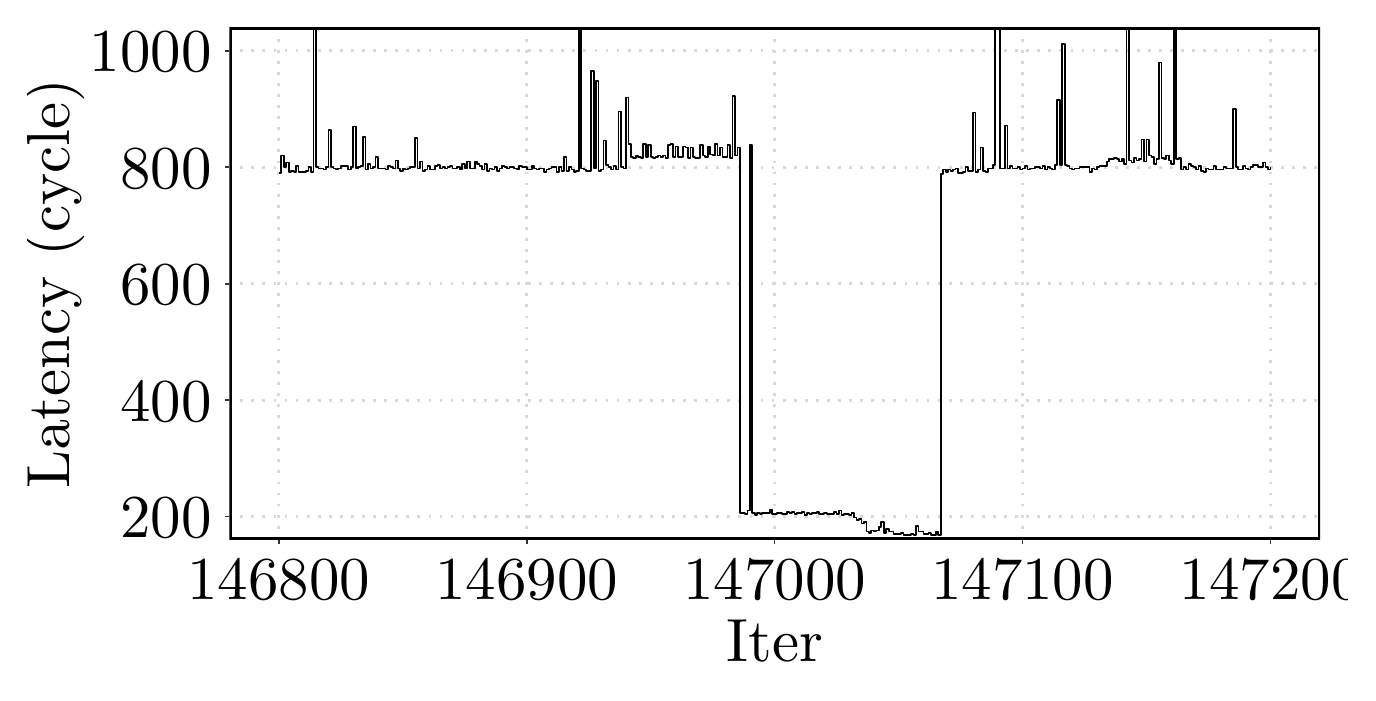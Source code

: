 % Created by tikzDevice version 0.12.3.1 on 2022-10-13 03:32:19
% !TEX encoding = UTF-8 Unicode
\begin{tikzpicture}[x=1pt,y=1pt]
\definecolor{fillColor}{RGB}{255,255,255}
\path[use as bounding box,fill=fillColor,fill opacity=0.00] (0,0) rectangle (476.98,233.29);
\begin{scope}
\path[clip] (  0.00,  0.00) rectangle (476.98,233.29);
\definecolor{drawColor}{RGB}{255,255,255}
\definecolor{fillColor}{RGB}{255,255,255}

\path[draw=drawColor,line width= 0.6pt,line join=round,line cap=round,fill=fillColor] (  0.00,  0.00) rectangle (476.98,233.29);
\end{scope}
\begin{scope}
\path[clip] ( 72.84, 48.28) rectangle (466.98,233.29);
\definecolor{fillColor}{RGB}{255,255,255}

\path[fill=fillColor] ( 72.84, 48.28) rectangle (466.98,233.29);
\definecolor{drawColor}{gray}{0.85}

\path[draw=drawColor,line width= 1.1pt,dash pattern=on 1pt off 3pt ,line join=round] ( 72.84, 56.69) --
	(466.98, 56.69);

\path[draw=drawColor,line width= 1.1pt,dash pattern=on 1pt off 3pt ,line join=round] ( 72.84, 98.74) --
	(466.98, 98.74);

\path[draw=drawColor,line width= 1.1pt,dash pattern=on 1pt off 3pt ,line join=round] ( 72.84,140.78) --
	(466.98,140.78);

\path[draw=drawColor,line width= 1.1pt,dash pattern=on 1pt off 3pt ,line join=round] ( 72.84,182.83) --
	(466.98,182.83);

\path[draw=drawColor,line width= 1.1pt,dash pattern=on 1pt off 3pt ,line join=round] ( 72.84,224.88) --
	(466.98,224.88);

\path[draw=drawColor,line width= 1.1pt,dash pattern=on 1pt off 3pt ,line join=round] ( 90.76, 48.28) --
	( 90.76,233.29);

\path[draw=drawColor,line width= 1.1pt,dash pattern=on 1pt off 3pt ,line join=round] (180.33, 48.28) --
	(180.33,233.29);

\path[draw=drawColor,line width= 1.1pt,dash pattern=on 1pt off 3pt ,line join=round] (269.91, 48.28) --
	(269.91,233.29);

\path[draw=drawColor,line width= 1.1pt,dash pattern=on 1pt off 3pt ,line join=round] (359.49, 48.28) --
	(359.49,233.29);

\path[draw=drawColor,line width= 1.1pt,dash pattern=on 1pt off 3pt ,line join=round] (449.07, 48.28) --
	(449.07,233.29);
\definecolor{drawColor}{RGB}{0,0,0}

\path[draw=drawColor,line width= 0.6pt,line join=round] ( 90.76,180.73) --
	( 91.65,180.73) --
	( 91.65,187.04) --
	( 92.55,187.04) --
	( 92.55,182.83) --
	( 93.44,182.83) --
	( 93.44,184.51) --
	( 94.34,184.51) --
	( 94.34,181.15) --
	( 95.23,181.15) --
	( 95.23,181.57) --
	( 96.13,181.57) --
	( 96.13,181.15) --
	( 97.03,181.15) --
	( 97.03,183.25) --
	( 97.92,183.25) --
	( 97.92,181.15) --
	( 98.82,181.15) --
	( 98.82,181.15) --
	( 99.71,181.15) --
	( 99.71,181.15) --
	(100.61,181.15) --
	(100.61,181.57) --
	(101.51,181.57) --
	(101.51,182.83) --
	(102.40,182.83) --
	(102.40,181.15) --
	(103.30,181.15) --
	(103.30,235.81) --
	(104.19,235.81) --
	(104.19,182.83) --
	(105.09,182.83) --
	(105.09,182.41) --
	(105.98,182.41) --
	(105.98,182.41) --
	(106.88,182.41) --
	(106.88,181.99) --
	(107.78,181.99) --
	(107.78,182.83) --
	(108.67,182.83) --
	(108.67,196.29) --
	(109.57,196.29) --
	(109.57,182.83) --
	(110.46,182.83) --
	(110.46,182.41) --
	(111.36,182.41) --
	(111.36,181.99) --
	(112.25,181.99) --
	(112.25,182.41) --
	(113.15,182.41) --
	(113.15,183.25) --
	(114.05,183.25) --
	(114.05,183.25) --
	(114.94,183.25) --
	(114.94,183.25) --
	(115.84,183.25) --
	(115.84,181.99) --
	(116.73,181.99) --
	(116.73,182.83) --
	(117.63,182.83) --
	(117.63,197.55) --
	(118.52,197.55) --
	(118.52,182.41) --
	(119.42,182.41) --
	(119.42,182.83) --
	(120.32,182.83) --
	(120.32,183.25) --
	(121.21,183.25) --
	(121.21,193.76) --
	(122.11,193.76) --
	(122.11,181.99) --
	(123.00,181.99) --
	(123.00,184.09) --
	(123.90,184.09) --
	(123.90,182.41) --
	(124.80,182.41) --
	(124.80,182.83) --
	(125.69,182.83) --
	(125.69,186.62) --
	(126.59,186.62) --
	(126.59,182.41) --
	(127.48,182.41) --
	(127.48,182.41) --
	(128.38,182.41) --
	(128.38,182.41) --
	(129.27,182.41) --
	(129.27,181.99) --
	(130.17,181.99) --
	(130.17,183.25) --
	(131.07,183.25) --
	(131.07,182.83) --
	(131.96,182.83) --
	(131.96,182.41) --
	(132.86,182.41) --
	(132.86,185.35) --
	(133.75,185.35) --
	(133.75,182.41) --
	(134.65,182.41) --
	(134.65,181.57) --
	(135.54,181.57) --
	(135.54,182.41) --
	(136.44,182.41) --
	(136.44,181.99) --
	(137.34,181.99) --
	(137.34,182.41) --
	(138.23,182.41) --
	(138.23,182.83) --
	(139.13,182.83) --
	(139.13,182.83) --
	(140.02,182.83) --
	(140.02,193.34) --
	(140.92,193.34) --
	(140.92,182.41) --
	(141.82,182.41) --
	(141.82,184.93) --
	(142.71,184.93) --
	(142.71,181.57) --
	(143.61,181.57) --
	(143.61,181.99) --
	(144.50,181.99) --
	(144.50,183.25) --
	(145.40,183.25) --
	(145.40,181.99) --
	(146.29,181.99) --
	(146.29,181.99) --
	(147.19,181.99) --
	(147.19,183.25) --
	(148.09,183.25) --
	(148.09,183.67) --
	(148.98,183.67) --
	(148.98,182.41) --
	(149.88,182.41) --
	(149.88,182.83) --
	(150.77,182.83) --
	(150.77,182.41) --
	(151.67,182.41) --
	(151.67,182.83) --
	(152.56,182.83) --
	(152.56,183.25) --
	(153.46,183.25) --
	(153.46,182.41) --
	(154.36,182.41) --
	(154.36,182.41) --
	(155.25,182.41) --
	(155.25,182.83) --
	(156.15,182.83) --
	(156.15,181.99) --
	(157.04,181.99) --
	(157.04,184.09) --
	(157.94,184.09) --
	(157.94,182.41) --
	(158.83,182.41) --
	(158.83,184.93) --
	(159.73,184.93) --
	(159.73,182.41) --
	(160.63,182.41) --
	(160.63,182.41) --
	(161.52,182.41) --
	(161.52,184.93) --
	(162.42,184.93) --
	(162.42,184.09) --
	(163.31,184.09) --
	(163.31,183.25) --
	(164.21,183.25) --
	(164.21,181.99) --
	(165.11,181.99) --
	(165.11,184.09) --
	(166.00,184.09) --
	(166.00,181.57) --
	(166.90,181.57) --
	(166.90,182.41) --
	(167.79,182.41) --
	(167.79,181.99) --
	(168.69,181.99) --
	(168.69,182.83) --
	(169.58,182.83) --
	(169.58,181.57) --
	(170.48,181.57) --
	(170.48,182.41) --
	(171.38,182.41) --
	(171.38,183.25) --
	(172.27,183.25) --
	(172.27,182.83) --
	(173.17,182.83) --
	(173.17,182.41) --
	(174.06,182.41) --
	(174.06,182.83) --
	(174.96,182.83) --
	(174.96,182.83) --
	(175.85,182.83) --
	(175.85,182.41) --
	(176.75,182.41) --
	(176.75,181.99) --
	(177.65,181.99) --
	(177.65,183.25) --
	(178.54,183.25) --
	(178.54,182.83) --
	(179.44,182.83) --
	(179.44,182.83) --
	(180.33,182.83) --
	(180.33,181.99) --
	(181.23,181.99) --
	(181.23,181.99) --
	(182.13,181.99) --
	(182.13,183.25) --
	(183.02,183.25) --
	(183.02,182.41) --
	(183.92,182.41) --
	(183.92,181.99) --
	(184.81,181.99) --
	(184.81,182.41) --
	(185.71,182.41) --
	(185.71,182.41) --
	(186.60,182.41) --
	(186.60,181.15) --
	(187.50,181.15) --
	(187.50,181.99) --
	(188.40,181.99) --
	(188.40,182.41) --
	(189.29,182.41) --
	(189.29,182.83) --
	(190.19,182.83) --
	(190.19,182.83) --
	(191.08,182.83) --
	(191.08,181.15) --
	(191.98,181.15) --
	(191.98,182.83) --
	(192.87,182.83) --
	(192.87,181.57) --
	(193.77,181.57) --
	(193.77,186.62) --
	(194.67,186.62) --
	(194.67,181.57) --
	(195.56,181.57) --
	(195.56,182.83) --
	(196.46,182.83) --
	(196.46,181.99) --
	(197.35,181.99) --
	(197.35,181.15) --
	(198.25,181.15) --
	(198.25,181.57) --
	(199.14,181.57) --
	(199.14,235.81) --
	(200.04,235.81) --
	(200.04,182.41) --
	(200.94,182.41) --
	(200.94,181.99) --
	(201.83,181.99) --
	(201.83,181.57) --
	(202.73,181.57) --
	(202.73,181.57) --
	(203.62,181.57) --
	(203.62,217.73) --
	(204.52,217.73) --
	(204.52,182.41) --
	(205.42,182.41) --
	(205.42,213.95) --
	(206.31,213.95) --
	(206.31,181.57) --
	(207.21,181.57) --
	(207.21,181.99) --
	(208.10,181.99) --
	(208.10,192.50) --
	(209.00,192.50) --
	(209.00,183.67) --
	(209.89,183.67) --
	(209.89,182.83) --
	(210.79,182.83) --
	(210.79,181.99) --
	(211.69,181.99) --
	(211.69,183.25) --
	(212.58,183.25) --
	(212.58,181.99) --
	(213.48,181.99) --
	(213.48,203.01) --
	(214.37,203.01) --
	(214.37,182.83) --
	(215.27,182.83) --
	(215.27,182.41) --
	(216.16,182.41) --
	(216.16,208.06) --
	(217.06,208.06) --
	(217.06,191.24) --
	(217.96,191.24) --
	(217.96,186.62) --
	(218.85,186.62) --
	(218.85,186.19) --
	(219.75,186.19) --
	(219.75,187.04) --
	(220.64,187.04) --
	(220.64,186.62) --
	(221.54,186.62) --
	(221.54,186.19) --
	(222.44,186.19) --
	(222.44,191.24) --
	(223.33,191.24) --
	(223.33,186.62) --
	(224.23,186.62) --
	(224.23,190.82) --
	(225.12,190.82) --
	(225.12,186.62) --
	(226.02,186.62) --
	(226.02,186.19) --
	(226.91,186.19) --
	(226.91,186.62) --
	(227.81,186.62) --
	(227.81,187.04) --
	(228.71,187.04) --
	(228.71,186.62) --
	(229.60,186.62) --
	(229.60,187.04) --
	(230.50,187.04) --
	(230.50,186.19) --
	(231.39,186.19) --
	(231.39,190.82) --
	(232.29,190.82) --
	(232.29,191.24) --
	(233.18,191.24) --
	(233.18,186.62) --
	(234.08,186.62) --
	(234.08,190.40) --
	(234.98,190.40) --
	(234.98,186.62) --
	(235.87,186.62) --
	(235.87,186.62) --
	(236.77,186.62) --
	(236.77,190.40) --
	(237.66,190.40) --
	(237.66,189.98) --
	(238.56,189.98) --
	(238.56,186.19) --
	(239.45,186.19) --
	(239.45,189.98) --
	(240.35,189.98) --
	(240.35,186.62) --
	(241.25,186.62) --
	(241.25,186.19) --
	(242.14,186.19) --
	(242.14,186.19) --
	(243.04,186.19) --
	(243.04,190.82) --
	(243.93,190.82) --
	(243.93,187.04) --
	(244.83,187.04) --
	(244.83,186.62) --
	(245.73,186.62) --
	(245.73,190.40) --
	(246.62,190.40) --
	(246.62,187.46) --
	(247.52,187.46) --
	(247.52,187.04) --
	(248.41,187.04) --
	(248.41,191.24) --
	(249.31,191.24) --
	(249.31,187.04) --
	(250.20,187.04) --
	(250.20,189.98) --
	(251.10,189.98) --
	(251.10,186.62) --
	(252.00,186.62) --
	(252.00,186.62) --
	(252.89,186.62) --
	(252.89,190.82) --
	(253.79,190.82) --
	(253.79,186.19) --
	(254.68,186.19) --
	(254.68,208.48) --
	(255.58,208.48) --
	(255.58,187.04) --
	(256.47,187.04) --
	(256.47,189.98) --
	(257.37,189.98) --
	(257.37, 57.95) --
	(258.27, 57.95) --
	(258.27, 57.95) --
	(259.16, 57.95) --
	(259.16, 57.53) --
	(260.06, 57.53) --
	(260.06, 58.79) --
	(260.95, 58.79) --
	(260.95,190.82) --
	(261.85,190.82) --
	(261.85, 57.95) --
	(262.74, 57.95) --
	(262.74, 57.11) --
	(263.64, 57.11) --
	(263.64, 57.95) --
	(264.54, 57.95) --
	(264.54, 57.53) --
	(265.43, 57.53) --
	(265.43, 57.95) --
	(266.33, 57.95) --
	(266.33, 57.95) --
	(267.22, 57.95) --
	(267.22, 57.95) --
	(268.12, 57.95) --
	(268.12, 59.21) --
	(269.02, 59.21) --
	(269.02, 57.53) --
	(269.91, 57.53) --
	(269.91, 57.53) --
	(270.81, 57.53) --
	(270.81, 57.95) --
	(271.70, 57.95) --
	(271.70, 57.95) --
	(272.60, 57.95) --
	(272.60, 57.53) --
	(273.49, 57.53) --
	(273.49, 57.53) --
	(274.39, 57.53) --
	(274.39, 58.37) --
	(275.29, 58.37) --
	(275.29, 57.95) --
	(276.18, 57.95) --
	(276.18, 58.37) --
	(277.08, 58.37) --
	(277.08, 57.53) --
	(277.97, 57.53) --
	(277.97, 57.95) --
	(278.87, 57.95) --
	(278.87, 57.95) --
	(279.76, 57.95) --
	(279.76, 58.37) --
	(280.66, 58.37) --
	(280.66, 57.11) --
	(281.56, 57.11) --
	(281.56, 57.95) --
	(282.45, 57.95) --
	(282.45, 57.53) --
	(283.35, 57.53) --
	(283.35, 57.95) --
	(284.24, 57.95) --
	(284.24, 57.95) --
	(285.14, 57.95) --
	(285.14, 58.37) --
	(286.04, 58.37) --
	(286.04, 57.53) --
	(286.93, 57.53) --
	(286.93, 57.53) --
	(287.83, 57.53) --
	(287.83, 57.95) --
	(288.72, 57.95) --
	(288.72, 57.53) --
	(289.62, 57.53) --
	(289.62, 57.53) --
	(290.51, 57.53) --
	(290.51, 57.53) --
	(291.41, 57.53) --
	(291.41, 58.37) --
	(292.31, 58.37) --
	(292.31, 57.53) --
	(293.20, 57.53) --
	(293.20, 58.79) --
	(294.10, 58.79) --
	(294.10, 57.11) --
	(294.99, 57.11) --
	(294.99, 57.53) --
	(295.89, 57.53) --
	(295.89, 57.53) --
	(296.78, 57.53) --
	(296.78, 57.11) --
	(297.68, 57.11) --
	(297.68, 57.95) --
	(298.58, 57.95) --
	(298.58, 56.27) --
	(299.47, 56.27) --
	(299.47, 55.43) --
	(300.37, 55.43) --
	(300.37, 55.85) --
	(301.26, 55.85) --
	(301.26, 54.17) --
	(302.16, 54.17) --
	(302.16, 54.59) --
	(303.05, 54.59) --
	(303.05, 51.22) --
	(303.95, 51.22) --
	(303.95, 50.80) --
	(304.85, 50.80) --
	(304.85, 51.64) --
	(305.74, 51.64) --
	(305.74, 51.22) --
	(306.64, 51.22) --
	(306.64, 51.64) --
	(307.53, 51.64) --
	(307.53, 52.90) --
	(308.43, 52.90) --
	(308.43, 54.59) --
	(309.33, 54.59) --
	(309.33, 50.80) --
	(310.22, 50.80) --
	(310.22, 52.06) --
	(311.12, 52.06) --
	(311.12, 51.22) --
	(312.01, 51.22) --
	(312.01, 51.22) --
	(312.91, 51.22) --
	(312.91, 50.38) --
	(313.80, 50.38) --
	(313.80, 50.38) --
	(314.70, 50.38) --
	(314.70, 50.38) --
	(315.60, 50.38) --
	(315.60, 50.80) --
	(316.49, 50.80) --
	(316.49, 49.96) --
	(317.39, 49.96) --
	(317.39, 49.96) --
	(318.28, 49.96) --
	(318.28, 49.96) --
	(319.18, 49.96) --
	(319.18, 50.38) --
	(320.07, 50.38) --
	(320.07, 49.96) --
	(320.97, 49.96) --
	(320.97, 53.33) --
	(321.87, 53.33) --
	(321.87, 51.22) --
	(322.76, 51.22) --
	(322.76, 51.22) --
	(323.66, 51.22) --
	(323.66, 50.38) --
	(324.55, 50.38) --
	(324.55, 50.38) --
	(325.45, 50.38) --
	(325.45, 50.80) --
	(326.35, 50.80) --
	(326.35, 49.96) --
	(327.24, 49.96) --
	(327.24, 49.96) --
	(328.14, 49.96) --
	(328.14, 51.22) --
	(329.03, 51.22) --
	(329.03, 49.96) --
	(329.93, 49.96) --
	(329.93,180.31) --
	(330.82,180.31) --
	(330.82,181.99) --
	(331.72,181.99) --
	(331.72,181.15) --
	(332.62,181.15) --
	(332.62,181.99) --
	(333.51,181.99) --
	(333.51,181.57) --
	(334.41,181.57) --
	(334.41,181.99) --
	(335.30,181.99) --
	(335.30,182.41) --
	(336.20,182.41) --
	(336.20,180.73) --
	(337.09,180.73) --
	(337.09,180.73) --
	(337.99,180.73) --
	(337.99,181.15) --
	(338.89,181.15) --
	(338.89,182.83) --
	(339.78,182.83) --
	(339.78,181.57) --
	(340.68,181.57) --
	(340.68,181.57) --
	(341.57,181.57) --
	(341.57,202.59) --
	(342.47,202.59) --
	(342.47,181.15) --
	(343.36,181.15) --
	(343.36,181.99) --
	(344.26,181.99) --
	(344.26,189.98) --
	(345.16,189.98) --
	(345.16,181.57) --
	(346.05,181.57) --
	(346.05,181.15) --
	(346.95,181.15) --
	(346.95,182.41) --
	(347.84,182.41) --
	(347.84,182.41) --
	(348.74,182.41) --
	(348.74,183.67) --
	(349.64,183.67) --
	(349.64,289.63) --
	(350.53,289.63) --
	(350.53,261.46) --
	(351.43,261.46) --
	(351.43,182.41) --
	(352.32,182.41) --
	(352.32,182.41) --
	(353.22,182.41) --
	(353.22,197.97) --
	(354.11,197.97) --
	(354.11,182.41) --
	(355.01,182.41) --
	(355.01,183.25) --
	(355.91,183.25) --
	(355.91,182.41) --
	(356.80,182.41) --
	(356.80,182.41) --
	(357.70,182.41) --
	(357.70,182.83) --
	(358.59,182.83) --
	(358.59,181.99) --
	(359.49,181.99) --
	(359.49,182.41) --
	(360.38,182.41) --
	(360.38,183.25) --
	(361.28,183.25) --
	(361.28,181.99) --
	(362.18,181.99) --
	(362.18,182.41) --
	(363.07,182.41) --
	(363.07,182.41) --
	(363.97,182.41) --
	(363.97,182.83) --
	(364.86,182.83) --
	(364.86,182.83) --
	(365.76,182.83) --
	(365.76,182.41) --
	(366.66,182.41) --
	(366.66,183.25) --
	(367.55,183.25) --
	(367.55,181.99) --
	(368.45,181.99) --
	(368.45,182.83) --
	(369.34,182.83) --
	(369.34,182.41) --
	(370.24,182.41) --
	(370.24,181.99) --
	(371.13,181.99) --
	(371.13,183.67) --
	(372.03,183.67) --
	(372.03,207.22) --
	(372.93,207.22) --
	(372.93,183.67) --
	(373.82,183.67) --
	(373.82,227.40) --
	(374.72,227.40) --
	(374.72,183.67) --
	(375.61,183.67) --
	(375.61,183.25) --
	(376.51,183.25) --
	(376.51,182.41) --
	(377.40,182.41) --
	(377.40,181.99) --
	(378.30,181.99) --
	(378.30,182.41) --
	(379.20,182.41) --
	(379.20,182.41) --
	(380.09,182.41) --
	(380.09,182.83) --
	(380.99,182.83) --
	(380.99,182.83) --
	(381.88,182.83) --
	(381.88,182.83) --
	(382.78,182.83) --
	(382.78,182.83) --
	(383.67,182.83) --
	(383.67,181.15) --
	(384.57,181.15) --
	(384.57,182.41) --
	(385.47,182.41) --
	(385.47,181.99) --
	(386.36,181.99) --
	(386.36,182.83) --
	(387.26,182.83) --
	(387.26,183.25) --
	(388.15,183.25) --
	(388.15,183.25) --
	(389.05,183.25) --
	(389.05,183.25) --
	(389.95,183.25) --
	(389.95,184.93) --
	(390.84,184.93) --
	(390.84,185.77) --
	(391.74,185.77) --
	(391.74,185.77) --
	(392.63,185.77) --
	(392.63,186.19) --
	(393.53,186.19) --
	(393.53,185.77) --
	(394.42,185.77) --
	(394.42,184.93) --
	(395.32,184.93) --
	(395.32,185.77) --
	(396.22,185.77) --
	(396.22,184.09) --
	(397.11,184.09) --
	(397.11,342.19) --
	(398.01,342.19) --
	(398.01,185.35) --
	(398.90,185.35) --
	(398.90,184.51) --
	(399.80,184.51) --
	(399.80,186.19) --
	(400.69,186.19) --
	(400.69,185.35) --
	(401.59,185.35) --
	(401.59,185.77) --
	(402.49,185.77) --
	(402.49,192.92) --
	(403.38,192.92) --
	(403.38,184.93) --
	(404.28,184.93) --
	(404.28,192.92) --
	(405.17,192.92) --
	(405.17,187.04) --
	(406.07,187.04) --
	(406.07,186.62) --
	(406.96,186.62) --
	(406.96,184.09) --
	(407.86,184.09) --
	(407.86,185.77) --
	(408.76,185.77) --
	(408.76,220.67) --
	(409.65,220.67) --
	(409.65,186.19) --
	(410.55,186.19) --
	(410.55,185.77) --
	(411.44,185.77) --
	(411.44,187.04) --
	(412.34,187.04) --
	(412.34,185.35) --
	(413.24,185.35) --
	(413.24,184.09) --
	(414.13,184.09) --
	(414.13,287.95) --
	(415.03,287.95) --
	(415.03,185.77) --
	(415.92,185.77) --
	(415.92,186.19) --
	(416.82,186.19) --
	(416.82,181.99) --
	(417.71,181.99) --
	(417.71,182.83) --
	(418.61,182.83) --
	(418.61,181.99) --
	(419.51,181.99) --
	(419.51,184.09) --
	(420.40,184.09) --
	(420.40,183.25) --
	(421.30,183.25) --
	(421.30,182.83) --
	(422.19,182.83) --
	(422.19,181.99) --
	(423.09,181.99) --
	(423.09,183.25) --
	(423.98,183.25) --
	(423.98,181.57) --
	(424.88,181.57) --
	(424.88,181.15) --
	(425.78,181.15) --
	(425.78,182.41) --
	(426.67,182.41) --
	(426.67,181.99) --
	(427.57,181.99) --
	(427.57,181.99) --
	(428.46,181.99) --
	(428.46,183.25) --
	(429.36,183.25) --
	(429.36,181.99) --
	(430.26,181.99) --
	(430.26,181.99) --
	(431.15,181.99) --
	(431.15,181.99) --
	(432.05,181.99) --
	(432.05,182.83) --
	(432.94,182.83) --
	(432.94,182.41) --
	(433.84,182.41) --
	(433.84,182.41) --
	(434.73,182.41) --
	(434.73,182.41) --
	(435.63,182.41) --
	(435.63,203.85) --
	(436.53,203.85) --
	(436.53,182.83) --
	(437.42,182.83) --
	(437.42,181.99) --
	(438.32,181.99) --
	(438.32,181.99) --
	(439.21,181.99) --
	(439.21,183.25) --
	(440.11,183.25) --
	(440.11,182.41) --
	(441.00,182.41) --
	(441.00,181.99) --
	(441.90,181.99) --
	(441.90,182.83) --
	(442.80,182.83) --
	(442.80,183.67) --
	(443.69,183.67) --
	(443.69,183.67) --
	(444.59,183.67) --
	(444.59,182.83) --
	(445.48,182.83) --
	(445.48,182.83) --
	(446.38,182.83) --
	(446.38,184.51) --
	(447.27,184.51) --
	(447.27,182.83) --
	(448.17,182.83) --
	(448.17,181.99) --
	(449.07,181.99) --
	(449.07,182.83);

\path[draw=drawColor,line width= 1.7pt,line join=round,line cap=round] ( 72.84, 48.28) rectangle (466.98,233.29);
\end{scope}
\begin{scope}
\path[clip] (  0.00,  0.00) rectangle (476.98,233.29);
\definecolor{drawColor}{RGB}{0,0,0}

\node[text=drawColor,anchor=base east,inner sep=0pt, outer sep=0pt, scale=  2.20] at ( 66.42, 49.11) {200};

\node[text=drawColor,anchor=base east,inner sep=0pt, outer sep=0pt, scale=  2.20] at ( 66.42, 91.16) {400};

\node[text=drawColor,anchor=base east,inner sep=0pt, outer sep=0pt, scale=  2.20] at ( 66.42,133.21) {600};

\node[text=drawColor,anchor=base east,inner sep=0pt, outer sep=0pt, scale=  2.20] at ( 66.42,175.25) {800};

\node[text=drawColor,anchor=base east,inner sep=0pt, outer sep=0pt, scale=  2.20] at ( 66.42,217.30) {1000};
\end{scope}
\begin{scope}
\path[clip] (  0.00,  0.00) rectangle (476.98,233.29);
\definecolor{drawColor}{gray}{0.20}

\path[draw=drawColor,line width= 0.6pt,line join=round] ( 71.42, 56.69) --
	( 72.84, 56.69);

\path[draw=drawColor,line width= 0.6pt,line join=round] ( 71.42, 98.74) --
	( 72.84, 98.74);

\path[draw=drawColor,line width= 0.6pt,line join=round] ( 71.42,140.78) --
	( 72.84,140.78);

\path[draw=drawColor,line width= 0.6pt,line join=round] ( 71.42,182.83) --
	( 72.84,182.83);

\path[draw=drawColor,line width= 0.6pt,line join=round] ( 71.42,224.88) --
	( 72.84,224.88);
\end{scope}
\begin{scope}
\path[clip] (  0.00,  0.00) rectangle (476.98,233.29);
\definecolor{drawColor}{gray}{0.20}

\path[draw=drawColor,line width= 0.6pt,line join=round] ( 90.76, 46.86) --
	( 90.76, 48.28);

\path[draw=drawColor,line width= 0.6pt,line join=round] (180.33, 46.86) --
	(180.33, 48.28);

\path[draw=drawColor,line width= 0.6pt,line join=round] (269.91, 46.86) --
	(269.91, 48.28);

\path[draw=drawColor,line width= 0.6pt,line join=round] (359.49, 46.86) --
	(359.49, 48.28);

\path[draw=drawColor,line width= 0.6pt,line join=round] (449.07, 46.86) --
	(449.07, 48.28);
\end{scope}
\begin{scope}
\path[clip] (  0.00,  0.00) rectangle (476.98,233.29);
\definecolor{drawColor}{RGB}{0,0,0}

\node[text=drawColor,anchor=base,inner sep=0pt, outer sep=0pt, scale=  2.20] at ( 90.76, 26.71) {146800};

\node[text=drawColor,anchor=base,inner sep=0pt, outer sep=0pt, scale=  2.20] at (180.33, 26.71) {146900};

\node[text=drawColor,anchor=base,inner sep=0pt, outer sep=0pt, scale=  2.20] at (269.91, 26.71) {147000};

\node[text=drawColor,anchor=base,inner sep=0pt, outer sep=0pt, scale=  2.20] at (359.49, 26.71) {147100};

\node[text=drawColor,anchor=base,inner sep=0pt, outer sep=0pt, scale=  2.20] at (449.07, 26.71) {147200};
\end{scope}
\begin{scope}
\path[clip] (  0.00,  0.00) rectangle (476.98,233.29);
\definecolor{drawColor}{RGB}{0,0,0}

\node[text=drawColor,anchor=base,inner sep=0pt, outer sep=0pt, scale=  2.20] at (269.91,  4.28) {Iter};
\end{scope}
\begin{scope}
\path[clip] (  0.00,  0.00) rectangle (476.98,233.29);
\definecolor{drawColor}{RGB}{0,0,0}

\node[text=drawColor,rotate= 90.00,anchor=base,inner sep=0pt, outer sep=0pt, scale=  2.20] at ( 15.15,140.78) {Latency (cycle)};
\end{scope}
\end{tikzpicture}
